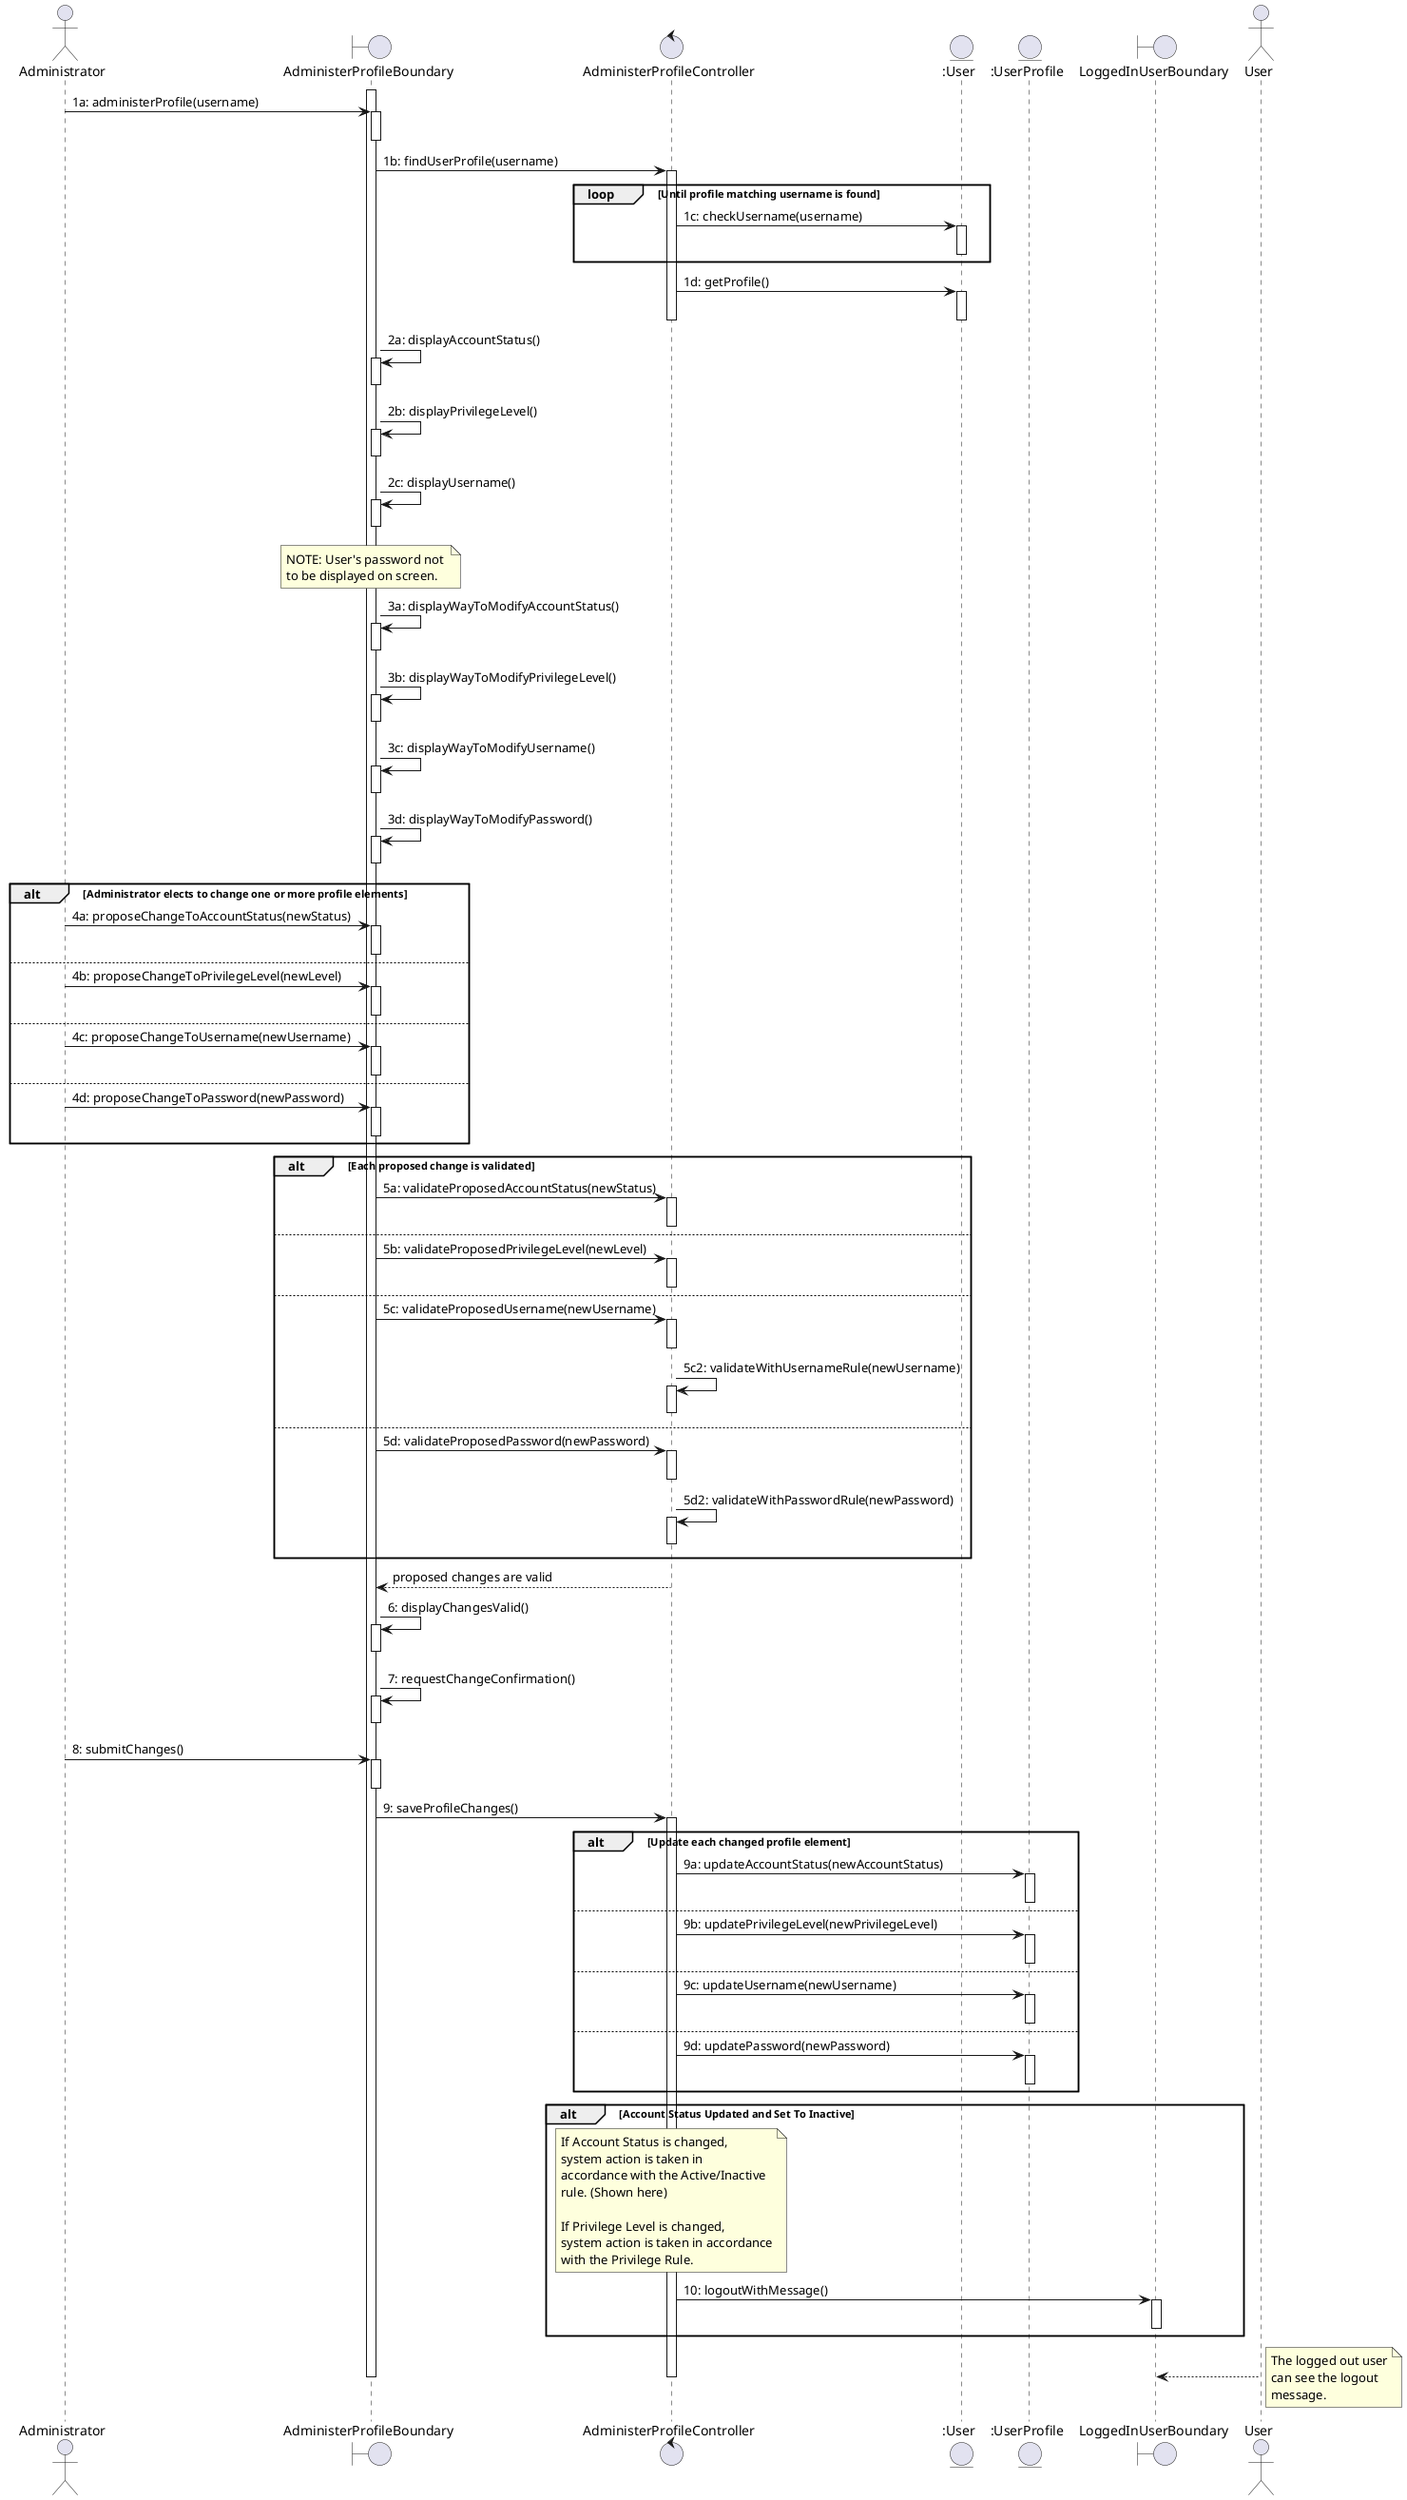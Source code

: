 @startuml
actor Administrator as a
boundary AdministerProfileBoundary as ab
control AdministerProfileController as ac
entity ":User" as us
entity ":UserProfile" as up
boundary LoggedInUserBoundary as lu
actor User as u

activate ab

a -> ab: 1a: administerProfile(username)
activate ab
deactivate ab

ab -> ac: 1b: findUserProfile(username)
activate ac
loop Until profile matching username is found
ac -> us: 1c: checkUsername(username)
activate us
deactivate us
end loop

ac -> us: 1d: getProfile()
activate us
deactivate us
deactivate ac

ab -> ab: 2a: displayAccountStatus()
activate ab
deactivate ab

ab -> ab: 2b: displayPrivilegeLevel()
activate ab
deactivate ab

ab -> ab: 2c: displayUsername()
activate ab
deactivate ab

note over ab
NOTE: User's password not 
to be displayed on screen.
end note

ab -> ab: 3a: displayWayToModifyAccountStatus()
activate ab
deactivate ab

ab -> ab: 3b: displayWayToModifyPrivilegeLevel()
activate ab
deactivate ab

ab -> ab: 3c: displayWayToModifyUsername()
activate ab
deactivate ab

ab -> ab: 3d: displayWayToModifyPassword()
activate ab
deactivate ab

alt Administrator elects to change one or more profile elements
a -> ab: 4a: proposeChangeToAccountStatus(newStatus)
activate ab
deactivate ab
else
a -> ab: 4b: proposeChangeToPrivilegeLevel(newLevel)
activate ab
deactivate ab
else
a -> ab: 4c: proposeChangeToUsername(newUsername)
activate ab
deactivate ab
else
a -> ab: 4d: proposeChangeToPassword(newPassword)
activate ab
deactivate ab
end

alt Each proposed change is validated
ab -> ac: 5a: validateProposedAccountStatus(newStatus)
activate ac
deactivate ac
else
ab -> ac: 5b: validateProposedPrivilegeLevel(newLevel)
activate ac
deactivate ac
else
ab -> ac: 5c: validateProposedUsername(newUsername)
activate ac
deactivate ac
ac -> ac: 5c2: validateWithUsernameRule(newUsername)
activate ac
deactivate ac
else
ab -> ac: 5d: validateProposedPassword(newPassword)
activate ac
deactivate ac
ac -> ac: 5d2: validateWithPasswordRule(newPassword)
activate ac
deactivate ac
end

ac --> ab: proposed changes are valid
ab -> ab: 6: displayChangesValid()
activate ab
deactivate ab
ab -> ab: 7: requestChangeConfirmation()
activate ab
deactivate ab

a -> ab: 8: submitChanges()
activate ab
deactivate ab

ab -> ac: 9: saveProfileChanges()
activate ac

alt  Update each changed profile element
ac -> up: 9a: updateAccountStatus(newAccountStatus)
activate up
deactivate up
else
ac -> up: 9b: updatePrivilegeLevel(newPrivilegeLevel)
activate up
deactivate up
else
ac -> up: 9c: updateUsername(newUsername)
activate up
deactivate up
else
ac -> up: 9d: updatePassword(newPassword)
activate up
deactivate up
end

alt Account Status Updated and Set To Inactive
note over ac
If Account Status is changed,
system action is taken in 
accordance with the Active/Inactive
rule. (Shown here)

If Privilege Level is changed,
system action is taken in accordance
with the Privilege Rule.
end note

ac -> lu: 10: logoutWithMessage()
activate lu
deactivate lu
end
u --> lu
note right
The logged out user
can see the logout 
message.
end note
deactivate ac
deactivate up
deactivate ab
deactivate u
deactivate ac
deactivate lu

@enduml